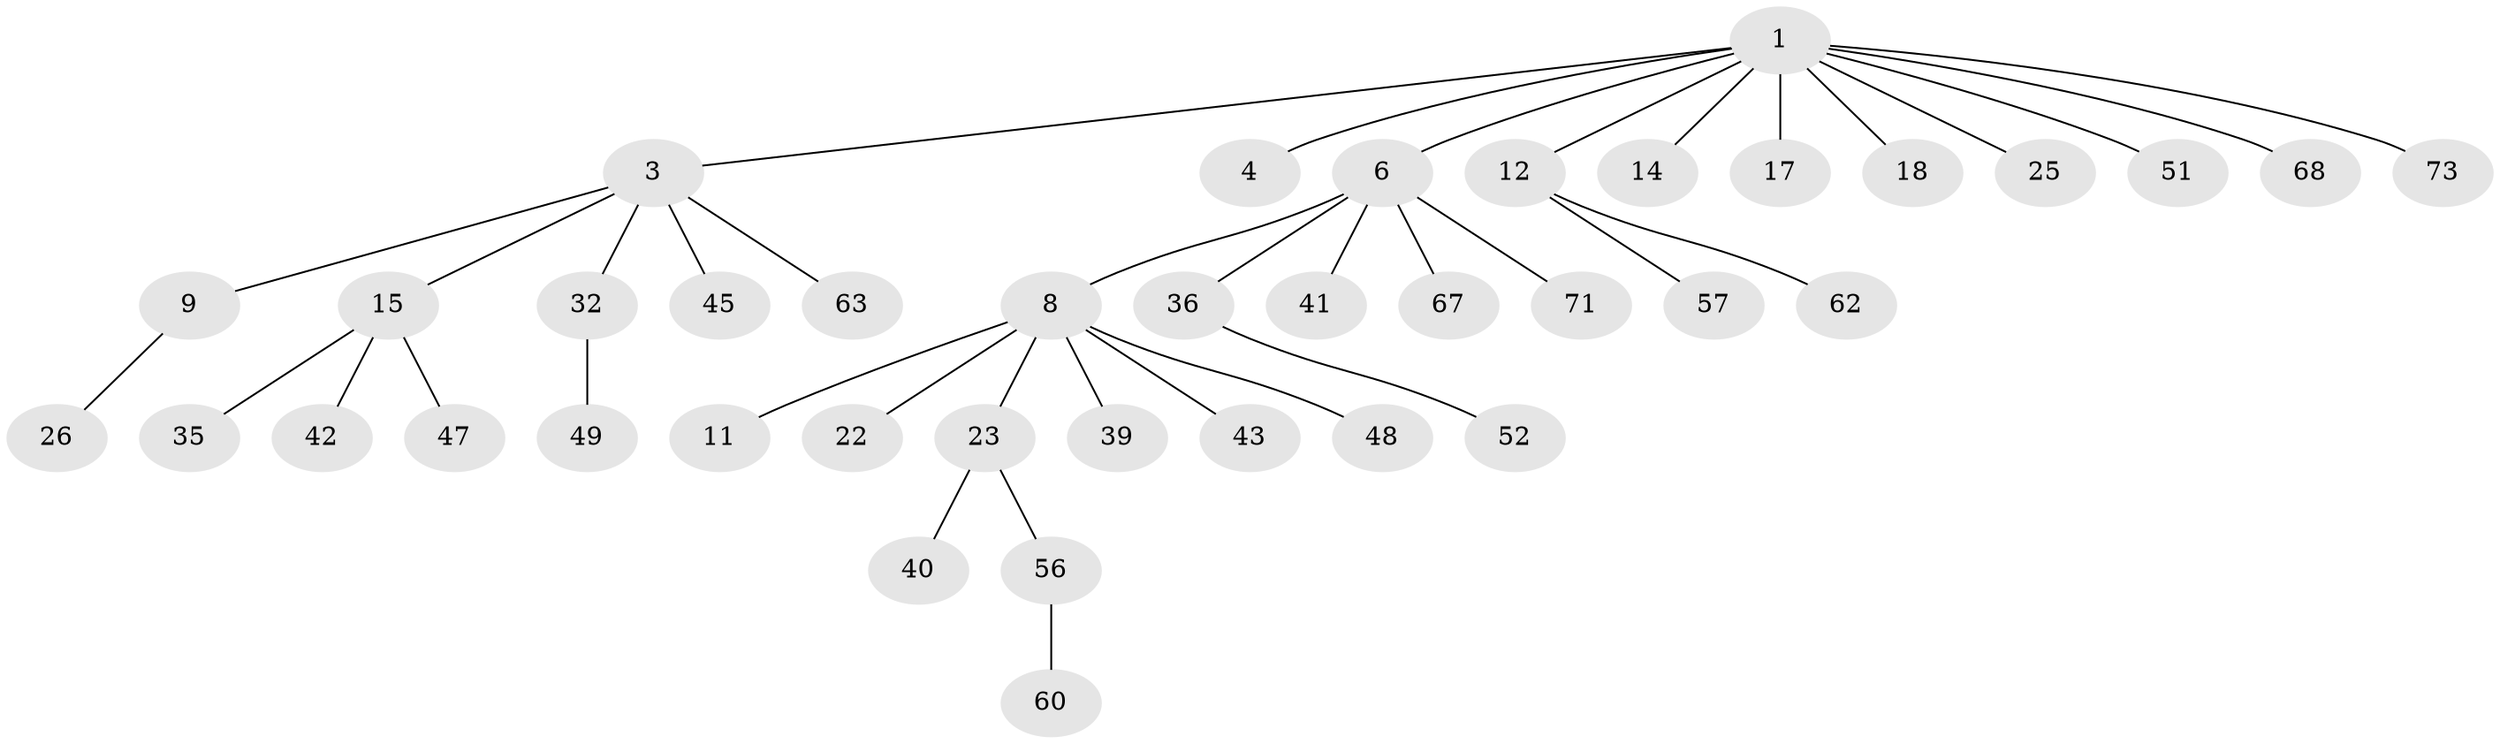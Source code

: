// original degree distribution, {7: 0.012658227848101266, 4: 0.10126582278481013, 2: 0.27848101265822783, 3: 0.12658227848101267, 6: 0.012658227848101266, 1: 0.46835443037974683}
// Generated by graph-tools (version 1.1) at 2025/15/03/09/25 04:15:37]
// undirected, 39 vertices, 38 edges
graph export_dot {
graph [start="1"]
  node [color=gray90,style=filled];
  1 [super="+2+7"];
  3 [super="+5+31+13"];
  4 [super="+30"];
  6 [super="+20"];
  8 [super="+10+19"];
  9 [super="+16+70"];
  11 [super="+21"];
  12 [super="+50"];
  14;
  15 [super="+38+34"];
  17 [super="+24"];
  18 [super="+69"];
  22;
  23 [super="+29"];
  25;
  26;
  32 [super="+33"];
  35 [super="+64"];
  36 [super="+46"];
  39;
  40 [super="+58"];
  41;
  42;
  43;
  45;
  47 [super="+55"];
  48;
  49 [super="+53"];
  51 [super="+61"];
  52 [super="+59"];
  56;
  57;
  60;
  62;
  63;
  67;
  68 [super="+74"];
  71 [super="+79"];
  73 [super="+75+76"];
  1 -- 6;
  1 -- 14;
  1 -- 51;
  1 -- 68;
  1 -- 73;
  1 -- 3;
  1 -- 4;
  1 -- 12;
  1 -- 18;
  1 -- 17;
  1 -- 25;
  3 -- 32;
  3 -- 9;
  3 -- 15;
  3 -- 45;
  3 -- 63;
  6 -- 8;
  6 -- 67;
  6 -- 36;
  6 -- 71;
  6 -- 41;
  8 -- 11;
  8 -- 23;
  8 -- 39;
  8 -- 48;
  8 -- 22;
  8 -- 43;
  9 -- 26;
  12 -- 57;
  12 -- 62;
  15 -- 35;
  15 -- 42;
  15 -- 47;
  23 -- 40;
  23 -- 56;
  32 -- 49;
  36 -- 52;
  56 -- 60;
}
